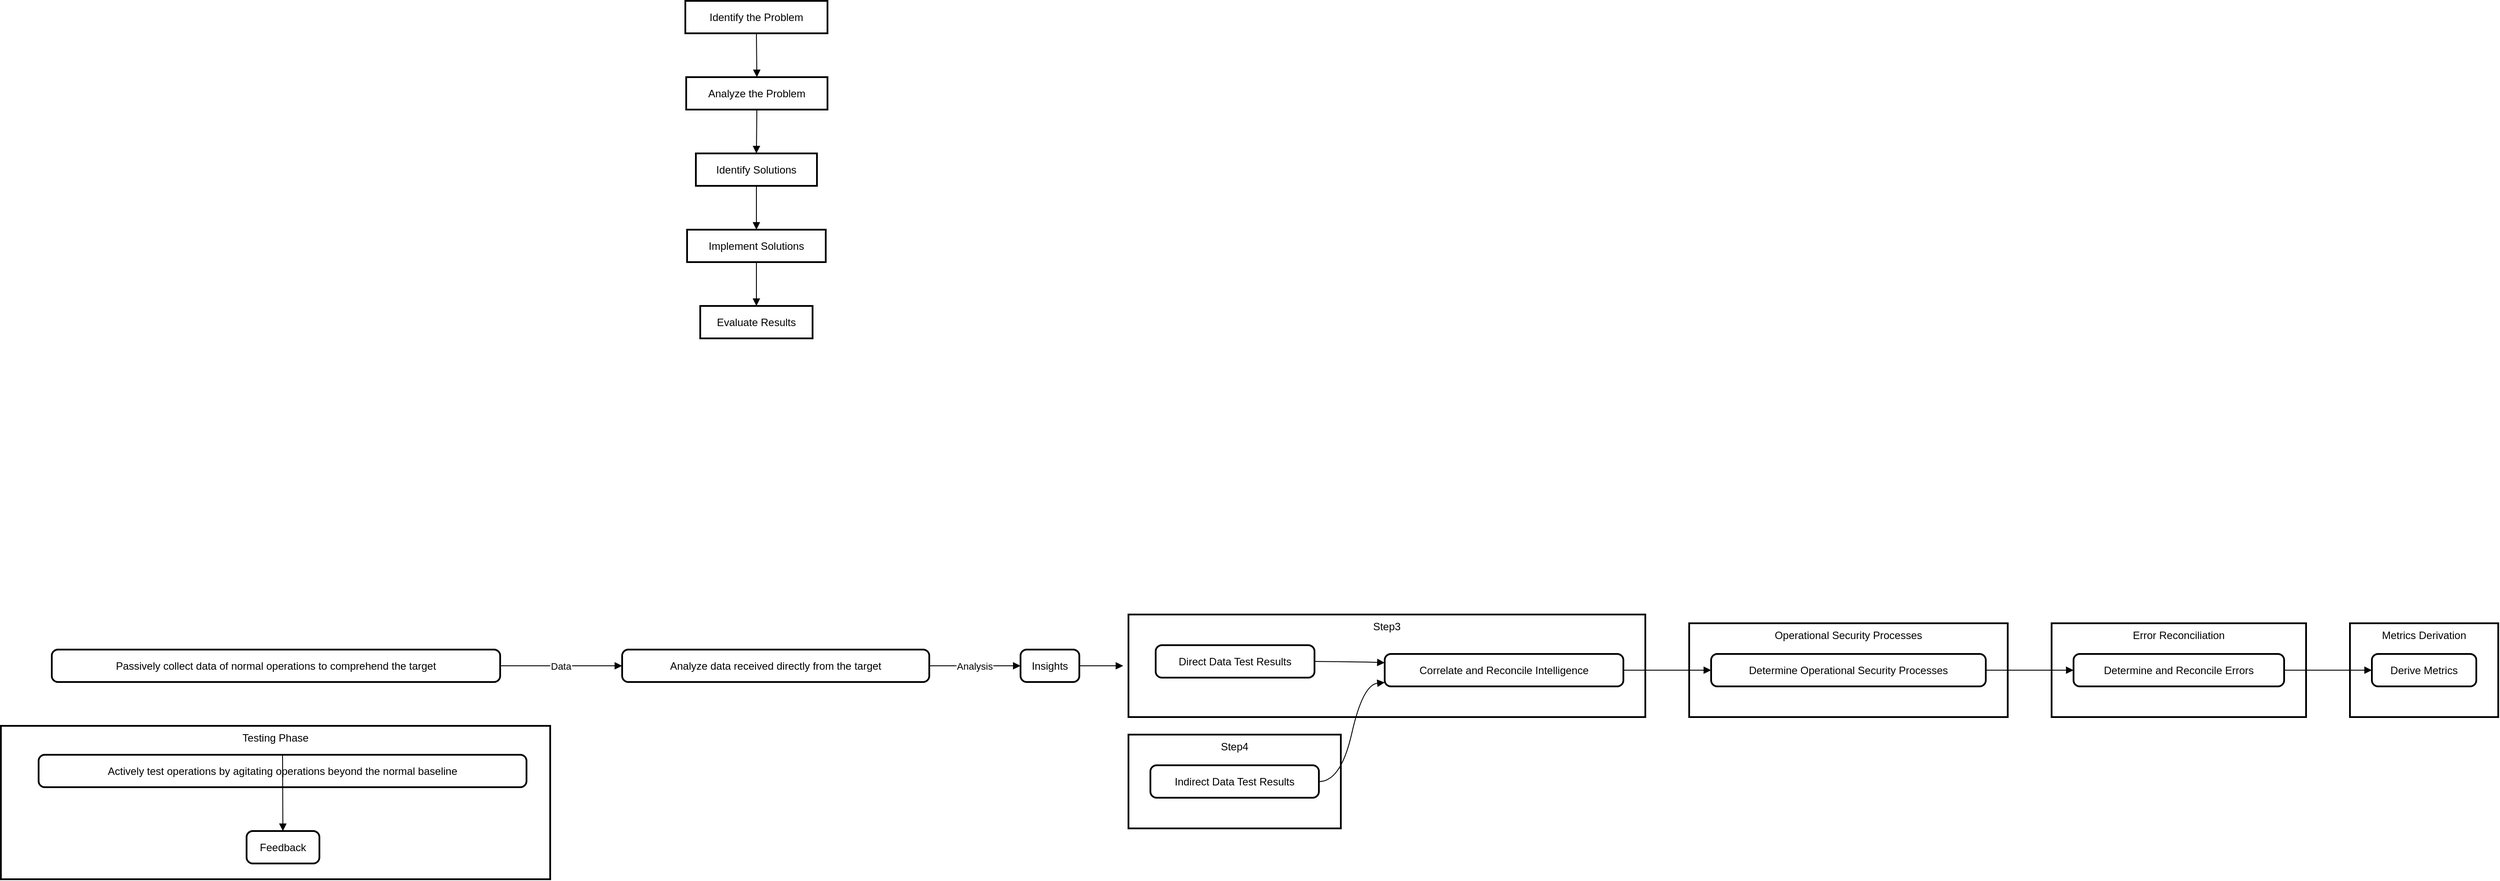 <mxfile version="24.7.7">
  <diagram name="Page-1" id="dhmugoJ66A4QXBkLT4YO">
    <mxGraphModel dx="3393" dy="2410" grid="1" gridSize="10" guides="1" tooltips="1" connect="1" arrows="1" fold="1" page="1" pageScale="1" pageWidth="850" pageHeight="1100" math="0" shadow="0">
      <root>
        <mxCell id="0" />
        <mxCell id="1" parent="0" />
        <mxCell id="2" value="Identify the Problem" style="whiteSpace=wrap;strokeWidth=2;" parent="1" vertex="1">
          <mxGeometry x="-10" y="-610" width="162" height="37" as="geometry" />
        </mxCell>
        <mxCell id="3" value="Analyze the Problem" style="whiteSpace=wrap;strokeWidth=2;" parent="1" vertex="1">
          <mxGeometry x="-9" y="-523" width="161" height="37" as="geometry" />
        </mxCell>
        <mxCell id="4" value="Identify Solutions" style="whiteSpace=wrap;strokeWidth=2;" parent="1" vertex="1">
          <mxGeometry x="2" y="-436" width="138" height="37" as="geometry" />
        </mxCell>
        <mxCell id="5" value="Implement Solutions" style="whiteSpace=wrap;strokeWidth=2;" parent="1" vertex="1">
          <mxGeometry x="-8" y="-349" width="158" height="37" as="geometry" />
        </mxCell>
        <mxCell id="6" value="Evaluate Results" style="whiteSpace=wrap;strokeWidth=2;" parent="1" vertex="1">
          <mxGeometry x="7" y="-262" width="128" height="37" as="geometry" />
        </mxCell>
        <mxCell id="7" value="" style="curved=1;startArrow=none;endArrow=block;exitX=0.5;exitY=1;entryX=0.5;entryY=0;" parent="1" source="2" target="3" edge="1">
          <mxGeometry relative="1" as="geometry">
            <Array as="points" />
          </mxGeometry>
        </mxCell>
        <mxCell id="8" value="" style="curved=1;startArrow=none;endArrow=block;exitX=0.5;exitY=1;entryX=0.5;entryY=0;" parent="1" source="3" target="4" edge="1">
          <mxGeometry relative="1" as="geometry">
            <Array as="points" />
          </mxGeometry>
        </mxCell>
        <mxCell id="9" value="" style="curved=1;startArrow=none;endArrow=block;exitX=0.5;exitY=1;entryX=0.5;entryY=0;" parent="1" source="4" target="5" edge="1">
          <mxGeometry relative="1" as="geometry">
            <Array as="points" />
          </mxGeometry>
        </mxCell>
        <mxCell id="10" value="" style="curved=1;startArrow=none;endArrow=block;exitX=0.5;exitY=1;entryX=0.5;entryY=0;" parent="1" source="5" target="6" edge="1">
          <mxGeometry relative="1" as="geometry">
            <Array as="points" />
          </mxGeometry>
        </mxCell>
        <mxCell id="rs1pViAMojHoj6-sDMxf-22" value="Passively collect data of normal operations to comprehend the target" style="rounded=1;absoluteArcSize=1;arcSize=14;whiteSpace=wrap;strokeWidth=2;" vertex="1" parent="1">
          <mxGeometry x="-732" y="130" width="511" height="37" as="geometry" />
        </mxCell>
        <mxCell id="rs1pViAMojHoj6-sDMxf-23" value="Analyze data received directly from the target" style="rounded=1;absoluteArcSize=1;arcSize=14;whiteSpace=wrap;strokeWidth=2;" vertex="1" parent="1">
          <mxGeometry x="-82" y="130" width="350" height="37" as="geometry" />
        </mxCell>
        <mxCell id="rs1pViAMojHoj6-sDMxf-24" value="Insights" style="rounded=1;absoluteArcSize=1;arcSize=14;whiteSpace=wrap;strokeWidth=2;" vertex="1" parent="1">
          <mxGeometry x="372" y="130" width="67" height="37" as="geometry" />
        </mxCell>
        <mxCell id="rs1pViAMojHoj6-sDMxf-25" value="Final assessment" style="rounded=1;absoluteArcSize=1;arcSize=14;whiteSpace=wrap;strokeWidth=2;" vertex="1" parent="1">
          <mxGeometry x="1299" y="100" width="130" height="37" as="geometry" />
        </mxCell>
        <mxCell id="rs1pViAMojHoj6-sDMxf-26" value="Testing Phase" style="whiteSpace=wrap;strokeWidth=2;verticalAlign=top;" vertex="1" parent="1">
          <mxGeometry x="-790" y="217" width="626" height="175" as="geometry" />
        </mxCell>
        <mxCell id="rs1pViAMojHoj6-sDMxf-27" value="Actively test operations by agitating operations beyond the normal baseline" style="rounded=1;absoluteArcSize=1;arcSize=14;whiteSpace=wrap;strokeWidth=2;" vertex="1" parent="rs1pViAMojHoj6-sDMxf-26">
          <mxGeometry x="43" y="33" width="556" height="37" as="geometry" />
        </mxCell>
        <mxCell id="rs1pViAMojHoj6-sDMxf-28" value="Feedback" style="rounded=1;absoluteArcSize=1;arcSize=14;whiteSpace=wrap;strokeWidth=2;" vertex="1" parent="rs1pViAMojHoj6-sDMxf-26">
          <mxGeometry x="280" y="120" width="83" height="37" as="geometry" />
        </mxCell>
        <mxCell id="rs1pViAMojHoj6-sDMxf-29" value="" style="curved=1;startArrow=none;endArrow=block;exitX=0.5;exitY=-1.35;entryX=0.49;entryY=-2.35;rounded=0;" edge="1" parent="rs1pViAMojHoj6-sDMxf-26" source="rs1pViAMojHoj6-sDMxf-27" target="rs1pViAMojHoj6-sDMxf-28">
          <mxGeometry relative="1" as="geometry">
            <Array as="points" />
          </mxGeometry>
        </mxCell>
        <mxCell id="rs1pViAMojHoj6-sDMxf-30" value="Data" style="curved=1;startArrow=none;endArrow=block;exitX=1;exitY=0.5;entryX=0;entryY=0.5;rounded=0;" edge="1" parent="1" source="rs1pViAMojHoj6-sDMxf-22" target="rs1pViAMojHoj6-sDMxf-23">
          <mxGeometry relative="1" as="geometry">
            <Array as="points" />
          </mxGeometry>
        </mxCell>
        <mxCell id="rs1pViAMojHoj6-sDMxf-31" value="Analysis" style="curved=1;startArrow=none;endArrow=block;exitX=1;exitY=0.5;entryX=0;entryY=0.5;rounded=0;" edge="1" parent="1" source="rs1pViAMojHoj6-sDMxf-23" target="rs1pViAMojHoj6-sDMxf-24">
          <mxGeometry relative="1" as="geometry">
            <Array as="points" />
          </mxGeometry>
        </mxCell>
        <mxCell id="rs1pViAMojHoj6-sDMxf-32" value="" style="curved=1;startArrow=none;endArrow=block;exitX=1;exitY=0.5;entryX=0;entryY=0.5;rounded=0;" edge="1" parent="1" source="rs1pViAMojHoj6-sDMxf-24">
          <mxGeometry relative="1" as="geometry">
            <Array as="points" />
            <mxPoint x="489" y="148.5" as="targetPoint" />
          </mxGeometry>
        </mxCell>
        <mxCell id="rs1pViAMojHoj6-sDMxf-54" value="Metrics Derivation" style="whiteSpace=wrap;strokeWidth=2;verticalAlign=top;" vertex="1" parent="1">
          <mxGeometry x="1887" y="100" width="169" height="107" as="geometry" />
        </mxCell>
        <mxCell id="rs1pViAMojHoj6-sDMxf-55" value="Derive Metrics" style="rounded=1;absoluteArcSize=1;arcSize=14;whiteSpace=wrap;strokeWidth=2;" vertex="1" parent="1">
          <mxGeometry x="1912" y="135" width="119" height="37" as="geometry" />
        </mxCell>
        <mxCell id="rs1pViAMojHoj6-sDMxf-56" value="Error Reconciliation" style="whiteSpace=wrap;strokeWidth=2;verticalAlign=top;" vertex="1" parent="1">
          <mxGeometry x="1547" y="100" width="290" height="107" as="geometry" />
        </mxCell>
        <mxCell id="rs1pViAMojHoj6-sDMxf-57" value="Determine and Reconcile Errors" style="rounded=1;absoluteArcSize=1;arcSize=14;whiteSpace=wrap;strokeWidth=2;" vertex="1" parent="1">
          <mxGeometry x="1572" y="135" width="240" height="37" as="geometry" />
        </mxCell>
        <mxCell id="rs1pViAMojHoj6-sDMxf-58" value="Operational Security Processes" style="whiteSpace=wrap;strokeWidth=2;verticalAlign=top;" vertex="1" parent="1">
          <mxGeometry x="1134" y="100" width="363" height="107" as="geometry" />
        </mxCell>
        <mxCell id="rs1pViAMojHoj6-sDMxf-59" value="Determine Operational Security Processes" style="rounded=1;absoluteArcSize=1;arcSize=14;whiteSpace=wrap;strokeWidth=2;" vertex="1" parent="1">
          <mxGeometry x="1159" y="135" width="313" height="37" as="geometry" />
        </mxCell>
        <mxCell id="rs1pViAMojHoj6-sDMxf-60" value="Step4" style="whiteSpace=wrap;strokeWidth=2;verticalAlign=top;" vertex="1" parent="1">
          <mxGeometry x="495" y="227" width="242" height="107" as="geometry" />
        </mxCell>
        <mxCell id="rs1pViAMojHoj6-sDMxf-61" value="Indirect Data Test Results" style="rounded=1;absoluteArcSize=1;arcSize=14;whiteSpace=wrap;strokeWidth=2;" vertex="1" parent="1">
          <mxGeometry x="520" y="262" width="192" height="37" as="geometry" />
        </mxCell>
        <mxCell id="rs1pViAMojHoj6-sDMxf-62" value="Step3" style="whiteSpace=wrap;strokeWidth=2;verticalAlign=top;" vertex="1" parent="1">
          <mxGeometry x="495" y="90" width="589" height="117" as="geometry" />
        </mxCell>
        <mxCell id="rs1pViAMojHoj6-sDMxf-63" value="Correlate and Reconcile Intelligence" style="rounded=1;absoluteArcSize=1;arcSize=14;whiteSpace=wrap;strokeWidth=2;" vertex="1" parent="1">
          <mxGeometry x="787" y="135" width="272" height="37" as="geometry" />
        </mxCell>
        <mxCell id="rs1pViAMojHoj6-sDMxf-64" value="Direct Data Test Results" style="rounded=1;absoluteArcSize=1;arcSize=14;whiteSpace=wrap;strokeWidth=2;" vertex="1" parent="1">
          <mxGeometry x="526" y="125" width="181" height="37" as="geometry" />
        </mxCell>
        <mxCell id="rs1pViAMojHoj6-sDMxf-65" value="" style="curved=1;startArrow=none;endArrow=block;exitX=1;exitY=0.5;entryX=0;entryY=0.27;rounded=0;" edge="1" parent="1" source="rs1pViAMojHoj6-sDMxf-64" target="rs1pViAMojHoj6-sDMxf-63">
          <mxGeometry relative="1" as="geometry">
            <Array as="points">
              <mxPoint x="762" y="144" />
            </Array>
          </mxGeometry>
        </mxCell>
        <mxCell id="rs1pViAMojHoj6-sDMxf-66" value="" style="curved=1;startArrow=none;endArrow=block;exitX=1;exitY=0.5;entryX=0;entryY=0.88;rounded=0;" edge="1" parent="1" source="rs1pViAMojHoj6-sDMxf-61" target="rs1pViAMojHoj6-sDMxf-63">
          <mxGeometry relative="1" as="geometry">
            <Array as="points">
              <mxPoint x="737" y="281" />
              <mxPoint x="762" y="170" />
            </Array>
          </mxGeometry>
        </mxCell>
        <mxCell id="rs1pViAMojHoj6-sDMxf-67" value="" style="curved=1;startArrow=none;endArrow=block;exitX=1;exitY=0.5;entryX=0;entryY=0.5;rounded=0;" edge="1" parent="1" source="rs1pViAMojHoj6-sDMxf-63" target="rs1pViAMojHoj6-sDMxf-59">
          <mxGeometry relative="1" as="geometry">
            <Array as="points" />
          </mxGeometry>
        </mxCell>
        <mxCell id="rs1pViAMojHoj6-sDMxf-68" value="" style="curved=1;startArrow=none;endArrow=block;exitX=1;exitY=0.5;entryX=0;entryY=0.5;rounded=0;" edge="1" parent="1" source="rs1pViAMojHoj6-sDMxf-59" target="rs1pViAMojHoj6-sDMxf-57">
          <mxGeometry relative="1" as="geometry">
            <Array as="points" />
          </mxGeometry>
        </mxCell>
        <mxCell id="rs1pViAMojHoj6-sDMxf-69" value="" style="curved=1;startArrow=none;endArrow=block;exitX=1;exitY=0.5;entryX=0;entryY=0.5;rounded=0;" edge="1" parent="1" source="rs1pViAMojHoj6-sDMxf-57" target="rs1pViAMojHoj6-sDMxf-55">
          <mxGeometry relative="1" as="geometry">
            <Array as="points" />
          </mxGeometry>
        </mxCell>
      </root>
    </mxGraphModel>
  </diagram>
</mxfile>

